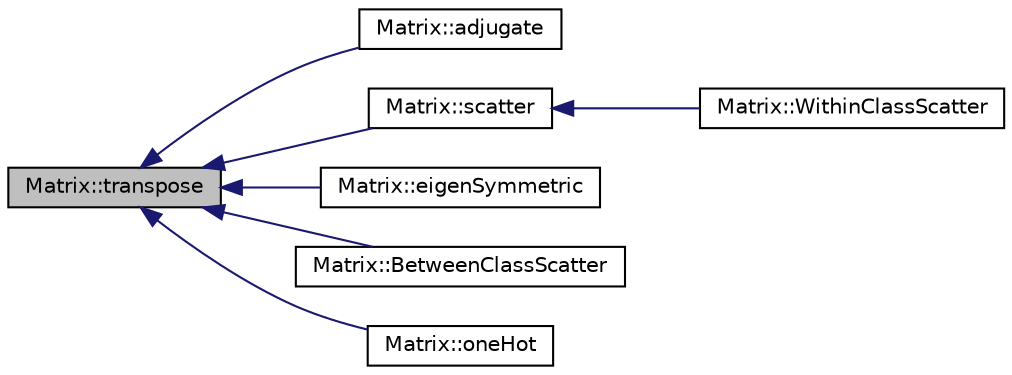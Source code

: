 digraph "Matrix::transpose"
{
  bgcolor="transparent";
  edge [fontname="Helvetica",fontsize="10",labelfontname="Helvetica",labelfontsize="10"];
  node [fontname="Helvetica",fontsize="10",shape=record];
  rankdir="LR";
  Node213 [label="Matrix::transpose",height=0.2,width=0.4,color="black", fillcolor="grey75", style="filled", fontcolor="black"];
  Node213 -> Node214 [dir="back",color="midnightblue",fontsize="10",style="solid",fontname="Helvetica"];
  Node214 [label="Matrix::adjugate",height=0.2,width=0.4,color="black",URL="$classMatrix.html#a55d50d5e97a447502075ed807f4c1005",tooltip="Returns the adjugate of the current matrix, which is the transpose of its cofactor matrix..."];
  Node213 -> Node215 [dir="back",color="midnightblue",fontsize="10",style="solid",fontname="Helvetica"];
  Node215 [label="Matrix::scatter",height=0.2,width=0.4,color="black",URL="$classMatrix.html#aaea066fd6a3972580cb7f9ccc3be5f38",tooltip="Calculates the scatter matrix. "];
  Node215 -> Node216 [dir="back",color="midnightblue",fontsize="10",style="solid",fontname="Helvetica"];
  Node216 [label="Matrix::WithinClassScatter",height=0.2,width=0.4,color="black",URL="$classMatrix.html#a5fd175e88fc60e7adf403e5c8f0f5670"];
  Node213 -> Node217 [dir="back",color="midnightblue",fontsize="10",style="solid",fontname="Helvetica"];
  Node217 [label="Matrix::eigenSymmetric",height=0.2,width=0.4,color="black",URL="$classMatrix.html#a849e1dd04769a720c20e9d7120bfa487",tooltip="Calculates the eigenvalues and eigenvectors of a symmetric matrix using the Jacobi eigenvalue algorit..."];
  Node213 -> Node218 [dir="back",color="midnightblue",fontsize="10",style="solid",fontname="Helvetica"];
  Node218 [label="Matrix::BetweenClassScatter",height=0.2,width=0.4,color="black",URL="$classMatrix.html#aa494447ecb454d0486c8462fb2ba9741"];
  Node213 -> Node219 [dir="back",color="midnightblue",fontsize="10",style="solid",fontname="Helvetica"];
  Node219 [label="Matrix::oneHot",height=0.2,width=0.4,color="black",URL="$classMatrix.html#aa99cdbb65487d9db3ad1793593cb8b38"];
}
